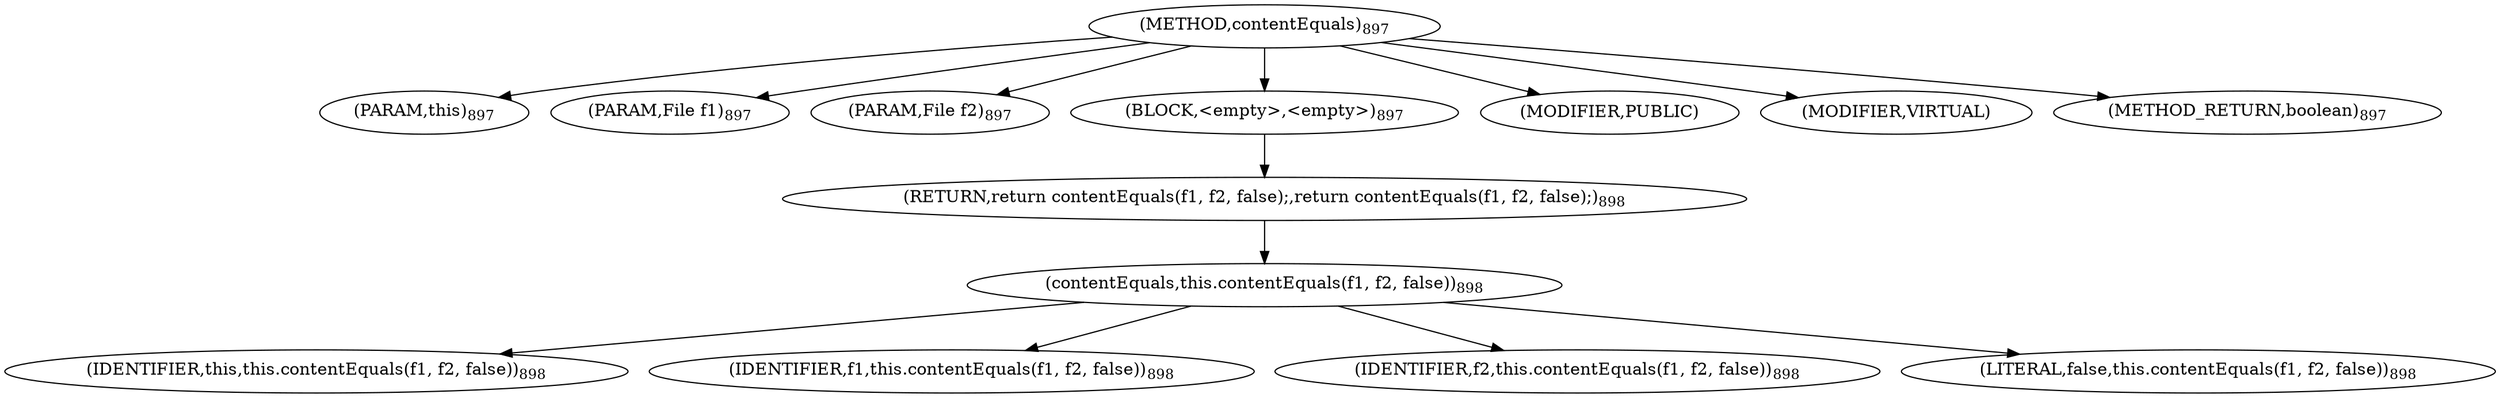 digraph "contentEquals" {  
"1587" [label = <(METHOD,contentEquals)<SUB>897</SUB>> ]
"64" [label = <(PARAM,this)<SUB>897</SUB>> ]
"1588" [label = <(PARAM,File f1)<SUB>897</SUB>> ]
"1589" [label = <(PARAM,File f2)<SUB>897</SUB>> ]
"1590" [label = <(BLOCK,&lt;empty&gt;,&lt;empty&gt;)<SUB>897</SUB>> ]
"1591" [label = <(RETURN,return contentEquals(f1, f2, false);,return contentEquals(f1, f2, false);)<SUB>898</SUB>> ]
"1592" [label = <(contentEquals,this.contentEquals(f1, f2, false))<SUB>898</SUB>> ]
"63" [label = <(IDENTIFIER,this,this.contentEquals(f1, f2, false))<SUB>898</SUB>> ]
"1593" [label = <(IDENTIFIER,f1,this.contentEquals(f1, f2, false))<SUB>898</SUB>> ]
"1594" [label = <(IDENTIFIER,f2,this.contentEquals(f1, f2, false))<SUB>898</SUB>> ]
"1595" [label = <(LITERAL,false,this.contentEquals(f1, f2, false))<SUB>898</SUB>> ]
"1596" [label = <(MODIFIER,PUBLIC)> ]
"1597" [label = <(MODIFIER,VIRTUAL)> ]
"1598" [label = <(METHOD_RETURN,boolean)<SUB>897</SUB>> ]
  "1587" -> "64" 
  "1587" -> "1588" 
  "1587" -> "1589" 
  "1587" -> "1590" 
  "1587" -> "1596" 
  "1587" -> "1597" 
  "1587" -> "1598" 
  "1590" -> "1591" 
  "1591" -> "1592" 
  "1592" -> "63" 
  "1592" -> "1593" 
  "1592" -> "1594" 
  "1592" -> "1595" 
}
